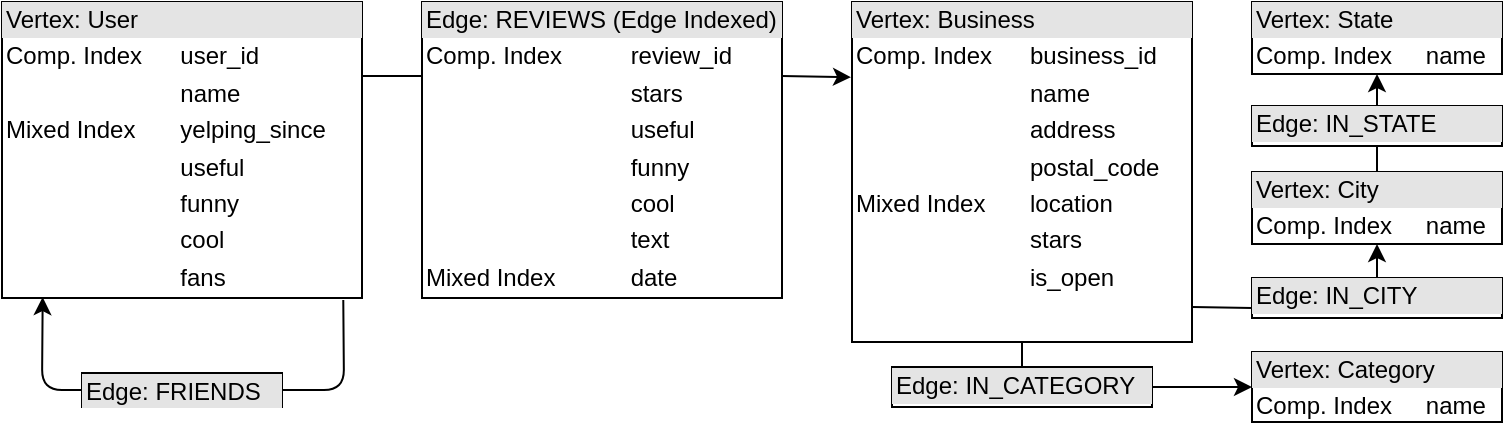 <mxfile version="12.2.6" type="device" pages="1"><diagram id="NwQjBXzm_egFfH6iz95A" name="Page-1"><mxGraphModel dx="971" dy="529" grid="1" gridSize="10" guides="1" tooltips="1" connect="1" arrows="1" fold="1" page="1" pageScale="1" pageWidth="850" pageHeight="1100" math="0" shadow="0"><root><mxCell id="0"/><mxCell id="1" parent="0"/><mxCell id="M6VFCCf4fbQVGGwepapb-1" value="&lt;div style=&quot;box-sizing: border-box ; width: 100% ; background: #e4e4e4 ; padding: 2px&quot;&gt;Edge: REVIEWS (Edge Indexed)&lt;/div&gt;&lt;table style=&quot;width: 100% ; font-size: 1em&quot; cellpadding=&quot;2&quot; cellspacing=&quot;0&quot;&gt;&lt;tbody&gt;&lt;tr&gt;&lt;td&gt;Comp. Index&lt;/td&gt;&lt;td&gt;review_id&lt;/td&gt;&lt;/tr&gt;&lt;tr&gt;&lt;td&gt;&lt;br&gt;&lt;/td&gt;&lt;td&gt;stars&lt;/td&gt;&lt;/tr&gt;&lt;tr&gt;&lt;td&gt;&lt;br&gt;&lt;/td&gt;&lt;td&gt;useful&lt;/td&gt;&lt;/tr&gt;&lt;tr&gt;&lt;td&gt;&lt;br&gt;&lt;/td&gt;&lt;td&gt;funny&lt;/td&gt;&lt;/tr&gt;&lt;tr&gt;&lt;td&gt;&lt;br&gt;&lt;/td&gt;&lt;td&gt;cool&lt;/td&gt;&lt;/tr&gt;&lt;tr&gt;&lt;td&gt;&lt;br&gt;&lt;/td&gt;&lt;td&gt;text&lt;/td&gt;&lt;/tr&gt;&lt;tr&gt;&lt;td&gt;Mixed Index&lt;/td&gt;&lt;td&gt;date&lt;/td&gt;&lt;/tr&gt;&lt;/tbody&gt;&lt;/table&gt;" style="verticalAlign=top;align=left;overflow=fill;html=1;" parent="1" vertex="1"><mxGeometry x="240" y="22" width="180" height="148" as="geometry"/></mxCell><mxCell id="M6VFCCf4fbQVGGwepapb-2" value="&lt;div style=&quot;box-sizing: border-box ; width: 100% ; background: #e4e4e4 ; padding: 2px&quot;&gt;Vertex: Business&lt;/div&gt;&lt;table style=&quot;width: 100% ; font-size: 1em&quot; cellpadding=&quot;2&quot; cellspacing=&quot;0&quot;&gt;&lt;tbody&gt;&lt;tr&gt;&lt;td&gt;Comp. Index&lt;/td&gt;&lt;td&gt;business_id&lt;/td&gt;&lt;/tr&gt;&lt;tr&gt;&lt;td&gt;&lt;br&gt;&lt;/td&gt;&lt;td&gt;name&lt;/td&gt;&lt;/tr&gt;&lt;tr&gt;&lt;td&gt;&lt;br&gt;&lt;/td&gt;&lt;td&gt;address&lt;/td&gt;&lt;/tr&gt;&lt;tr&gt;&lt;td&gt;&lt;br&gt;&lt;/td&gt;&lt;td&gt;postal_code&lt;/td&gt;&lt;/tr&gt;&lt;tr&gt;&lt;td&gt;Mixed Index&lt;/td&gt;&lt;td&gt;location&lt;/td&gt;&lt;/tr&gt;&lt;tr&gt;&lt;td&gt;&lt;br&gt;&lt;/td&gt;&lt;td&gt;stars&lt;/td&gt;&lt;/tr&gt;&lt;tr&gt;&lt;td&gt;&lt;br&gt;&lt;/td&gt;&lt;td&gt;is_open&lt;/td&gt;&lt;/tr&gt;&lt;/tbody&gt;&lt;/table&gt;" style="verticalAlign=top;align=left;overflow=fill;html=1;" parent="1" vertex="1"><mxGeometry x="455" y="22" width="170" height="170" as="geometry"/></mxCell><mxCell id="M6VFCCf4fbQVGGwepapb-3" value="&lt;div style=&quot;box-sizing: border-box ; width: 100% ; background: #e4e4e4 ; padding: 2px&quot;&gt;Vertex: Category&lt;/div&gt;&lt;table style=&quot;width: 100% ; font-size: 1em&quot; cellpadding=&quot;2&quot; cellspacing=&quot;0&quot;&gt;&lt;tbody&gt;&lt;tr&gt;&lt;td&gt;Comp. Index&lt;/td&gt;&lt;td&gt;name&lt;/td&gt;&lt;/tr&gt;&lt;/tbody&gt;&lt;/table&gt;" style="verticalAlign=top;align=left;overflow=fill;html=1;" parent="1" vertex="1"><mxGeometry x="655" y="197" width="125" height="35" as="geometry"/></mxCell><mxCell id="M6VFCCf4fbQVGGwepapb-4" value="&lt;div style=&quot;box-sizing: border-box ; width: 100% ; background: #e4e4e4 ; padding: 2px&quot;&gt;Edge: FRIENDS&lt;/div&gt;&lt;table style=&quot;width: 100% ; font-size: 1em&quot; cellpadding=&quot;2&quot; cellspacing=&quot;0&quot;&gt;&lt;tbody&gt;&lt;/tbody&gt;&lt;/table&gt;" style="verticalAlign=top;align=left;overflow=fill;html=1;" parent="1" vertex="1"><mxGeometry x="70" y="207.5" width="100" height="17" as="geometry"/></mxCell><mxCell id="M6VFCCf4fbQVGGwepapb-5" value="&lt;div style=&quot;box-sizing: border-box ; width: 100% ; background: #e4e4e4 ; padding: 2px&quot;&gt;Vertex: User&lt;/div&gt;&lt;table style=&quot;width: 100% ; font-size: 1em&quot; cellpadding=&quot;2&quot; cellspacing=&quot;0&quot;&gt;&lt;tbody&gt;&lt;tr&gt;&lt;td&gt;Comp. Index&lt;/td&gt;&lt;td&gt;user_id&lt;/td&gt;&lt;/tr&gt;&lt;tr&gt;&lt;td&gt;&lt;br&gt;&lt;/td&gt;&lt;td&gt;name&lt;/td&gt;&lt;/tr&gt;&lt;tr&gt;&lt;td&gt;Mixed Index&lt;/td&gt;&lt;td&gt;yelping_since&lt;/td&gt;&lt;/tr&gt;&lt;tr&gt;&lt;td&gt;&lt;br&gt;&lt;/td&gt;&lt;td&gt;useful&lt;/td&gt;&lt;/tr&gt;&lt;tr&gt;&lt;td&gt;&lt;br&gt;&lt;/td&gt;&lt;td&gt;funny&lt;/td&gt;&lt;/tr&gt;&lt;tr&gt;&lt;td&gt;&lt;br&gt;&lt;/td&gt;&lt;td&gt;cool&lt;/td&gt;&lt;/tr&gt;&lt;tr&gt;&lt;td&gt;&lt;br&gt;&lt;/td&gt;&lt;td&gt;fans&lt;/td&gt;&lt;/tr&gt;&lt;/tbody&gt;&lt;/table&gt;" style="verticalAlign=top;align=left;overflow=fill;html=1;" parent="1" vertex="1"><mxGeometry x="30" y="22" width="180" height="148" as="geometry"/></mxCell><mxCell id="M6VFCCf4fbQVGGwepapb-6" value="&lt;div style=&quot;box-sizing: border-box ; width: 100% ; background: #e4e4e4 ; padding: 2px&quot;&gt;Vertex: City&lt;/div&gt;&lt;table style=&quot;width: 100% ; font-size: 1em&quot; cellpadding=&quot;2&quot; cellspacing=&quot;0&quot;&gt;&lt;tbody&gt;&lt;tr&gt;&lt;td&gt;Comp. Index&lt;/td&gt;&lt;td&gt;name&lt;/td&gt;&lt;/tr&gt;&lt;tr&gt;&lt;td&gt;&lt;/td&gt;&lt;td&gt;&lt;br&gt;&lt;/td&gt;&lt;/tr&gt;&lt;/tbody&gt;&lt;/table&gt;" style="verticalAlign=top;align=left;overflow=fill;html=1;" parent="1" vertex="1"><mxGeometry x="655" y="107" width="125" height="36" as="geometry"/></mxCell><mxCell id="M6VFCCf4fbQVGGwepapb-7" value="&lt;div style=&quot;box-sizing: border-box ; width: 100% ; background: #e4e4e4 ; padding: 2px&quot;&gt;Edge: IN_CATEGORY&lt;/div&gt;&lt;table style=&quot;width: 100% ; font-size: 1em&quot; cellpadding=&quot;2&quot; cellspacing=&quot;0&quot;&gt;&lt;tbody&gt;&lt;/tbody&gt;&lt;/table&gt;" style="verticalAlign=top;align=left;overflow=fill;html=1;" parent="1" vertex="1"><mxGeometry x="475" y="204.5" width="130" height="20" as="geometry"/></mxCell><mxCell id="M6VFCCf4fbQVGGwepapb-26" value="&lt;div style=&quot;box-sizing: border-box ; width: 100% ; background: #e4e4e4 ; padding: 2px&quot;&gt;Vertex: State&lt;/div&gt;&lt;table style=&quot;width: 100% ; font-size: 1em&quot; cellpadding=&quot;2&quot; cellspacing=&quot;0&quot;&gt;&lt;tbody&gt;&lt;tr&gt;&lt;td&gt;Comp. Index&lt;/td&gt;&lt;td&gt;name&lt;/td&gt;&lt;/tr&gt;&lt;tr&gt;&lt;td&gt;&lt;/td&gt;&lt;td&gt;&lt;br&gt;&lt;/td&gt;&lt;/tr&gt;&lt;/tbody&gt;&lt;/table&gt;" style="verticalAlign=top;align=left;overflow=fill;html=1;" parent="1" vertex="1"><mxGeometry x="655" y="22" width="125" height="36" as="geometry"/></mxCell><mxCell id="M6VFCCf4fbQVGGwepapb-27" value="" style="endArrow=classic;html=1;entryX=-0.003;entryY=0.221;entryDx=0;entryDy=0;exitX=1;exitY=0.25;exitDx=0;exitDy=0;entryPerimeter=0;" parent="1" source="M6VFCCf4fbQVGGwepapb-1" target="M6VFCCf4fbQVGGwepapb-2" edge="1"><mxGeometry width="50" height="50" relative="1" as="geometry"><mxPoint x="370" y="562" as="sourcePoint"/><mxPoint x="420" y="512" as="targetPoint"/></mxGeometry></mxCell><mxCell id="M6VFCCf4fbQVGGwepapb-28" value="" style="endArrow=none;html=1;exitX=0;exitY=0.25;exitDx=0;exitDy=0;entryX=1;entryY=0.25;entryDx=0;entryDy=0;" parent="1" source="M6VFCCf4fbQVGGwepapb-1" target="M6VFCCf4fbQVGGwepapb-5" edge="1"><mxGeometry width="50" height="50" relative="1" as="geometry"><mxPoint x="230" y="97" as="sourcePoint"/><mxPoint x="210" y="97" as="targetPoint"/></mxGeometry></mxCell><mxCell id="M6VFCCf4fbQVGGwepapb-32" value="" style="endArrow=classic;html=1;exitX=0;exitY=0.5;exitDx=0;exitDy=0;entryX=0.113;entryY=0.997;entryDx=0;entryDy=0;entryPerimeter=0;" parent="1" source="M6VFCCf4fbQVGGwepapb-4" target="M6VFCCf4fbQVGGwepapb-5" edge="1"><mxGeometry width="50" height="50" relative="1" as="geometry"><mxPoint x="30" y="216" as="sourcePoint"/><mxPoint x="80" y="173" as="targetPoint"/><Array as="points"><mxPoint x="50" y="216"/></Array></mxGeometry></mxCell><mxCell id="M6VFCCf4fbQVGGwepapb-34" value="" style="endArrow=none;html=1;entryX=0.948;entryY=1.007;entryDx=0;entryDy=0;exitX=1;exitY=0.5;exitDx=0;exitDy=0;entryPerimeter=0;" parent="1" source="M6VFCCf4fbQVGGwepapb-4" target="M6VFCCf4fbQVGGwepapb-5" edge="1"><mxGeometry width="50" height="50" relative="1" as="geometry"><mxPoint x="240" y="552" as="sourcePoint"/><mxPoint x="290" y="502" as="targetPoint"/><Array as="points"><mxPoint x="201" y="216"/></Array></mxGeometry></mxCell><mxCell id="M6VFCCf4fbQVGGwepapb-36" value="&lt;div style=&quot;box-sizing: border-box ; width: 100% ; background: #e4e4e4 ; padding: 2px&quot;&gt;Edge: IN_CITY&lt;/div&gt;&lt;table style=&quot;width: 100% ; font-size: 1em&quot; cellpadding=&quot;2&quot; cellspacing=&quot;0&quot;&gt;&lt;tbody&gt;&lt;/tbody&gt;&lt;/table&gt;" style="verticalAlign=top;align=left;overflow=fill;html=1;" parent="1" vertex="1"><mxGeometry x="655" y="160" width="125" height="20" as="geometry"/></mxCell><mxCell id="M6VFCCf4fbQVGGwepapb-38" value="&lt;div style=&quot;box-sizing: border-box ; width: 100% ; background: #e4e4e4 ; padding: 2px&quot;&gt;Edge: IN_STATE&lt;/div&gt;&lt;table style=&quot;width: 100% ; font-size: 1em&quot; cellpadding=&quot;2&quot; cellspacing=&quot;0&quot;&gt;&lt;tbody&gt;&lt;/tbody&gt;&lt;/table&gt;" style="verticalAlign=top;align=left;overflow=fill;html=1;" parent="1" vertex="1"><mxGeometry x="655" y="74" width="125" height="20" as="geometry"/></mxCell><mxCell id="M6VFCCf4fbQVGGwepapb-42" value="" style="endArrow=none;html=1;entryX=1.002;entryY=0.897;entryDx=0;entryDy=0;exitX=0;exitY=0.75;exitDx=0;exitDy=0;entryPerimeter=0;" parent="1" source="M6VFCCf4fbQVGGwepapb-36" target="M6VFCCf4fbQVGGwepapb-2" edge="1"><mxGeometry width="50" height="50" relative="1" as="geometry"><mxPoint x="370" y="552" as="sourcePoint"/><mxPoint x="420" y="502" as="targetPoint"/></mxGeometry></mxCell><mxCell id="M6VFCCf4fbQVGGwepapb-43" value="" style="endArrow=classic;html=1;entryX=0.5;entryY=1;entryDx=0;entryDy=0;exitX=0.5;exitY=0;exitDx=0;exitDy=0;" parent="1" source="M6VFCCf4fbQVGGwepapb-36" target="M6VFCCf4fbQVGGwepapb-6" edge="1"><mxGeometry width="50" height="50" relative="1" as="geometry"><mxPoint x="370" y="552" as="sourcePoint"/><mxPoint x="420" y="502" as="targetPoint"/></mxGeometry></mxCell><mxCell id="M6VFCCf4fbQVGGwepapb-44" value="" style="endArrow=none;html=1;entryX=0.5;entryY=1;entryDx=0;entryDy=0;exitX=0.5;exitY=0;exitDx=0;exitDy=0;" parent="1" source="M6VFCCf4fbQVGGwepapb-6" target="M6VFCCf4fbQVGGwepapb-38" edge="1"><mxGeometry width="50" height="50" relative="1" as="geometry"><mxPoint x="370" y="552" as="sourcePoint"/><mxPoint x="420" y="502" as="targetPoint"/></mxGeometry></mxCell><mxCell id="M6VFCCf4fbQVGGwepapb-45" value="" style="endArrow=classic;html=1;entryX=0.5;entryY=1;entryDx=0;entryDy=0;exitX=0.5;exitY=0;exitDx=0;exitDy=0;" parent="1" source="M6VFCCf4fbQVGGwepapb-38" target="M6VFCCf4fbQVGGwepapb-26" edge="1"><mxGeometry width="50" height="50" relative="1" as="geometry"><mxPoint x="370" y="552" as="sourcePoint"/><mxPoint x="420" y="502" as="targetPoint"/></mxGeometry></mxCell><mxCell id="M6VFCCf4fbQVGGwepapb-46" value="" style="endArrow=none;html=1;exitX=0.5;exitY=0;exitDx=0;exitDy=0;entryX=0.5;entryY=1;entryDx=0;entryDy=0;" parent="1" source="M6VFCCf4fbQVGGwepapb-7" target="M6VFCCf4fbQVGGwepapb-2" edge="1"><mxGeometry width="50" height="50" relative="1" as="geometry"><mxPoint x="370" y="552" as="sourcePoint"/><mxPoint x="570" y="40" as="targetPoint"/></mxGeometry></mxCell><mxCell id="M6VFCCf4fbQVGGwepapb-47" value="" style="endArrow=classic;html=1;exitX=1;exitY=0.5;exitDx=0;exitDy=0;exitPerimeter=0;entryX=0;entryY=0.5;entryDx=0;entryDy=0;" parent="1" source="M6VFCCf4fbQVGGwepapb-7" target="M6VFCCf4fbQVGGwepapb-3" edge="1"><mxGeometry width="50" height="50" relative="1" as="geometry"><mxPoint x="370" y="552" as="sourcePoint"/><mxPoint x="590" y="240" as="targetPoint"/><Array as="points"/></mxGeometry></mxCell></root></mxGraphModel></diagram></mxfile>